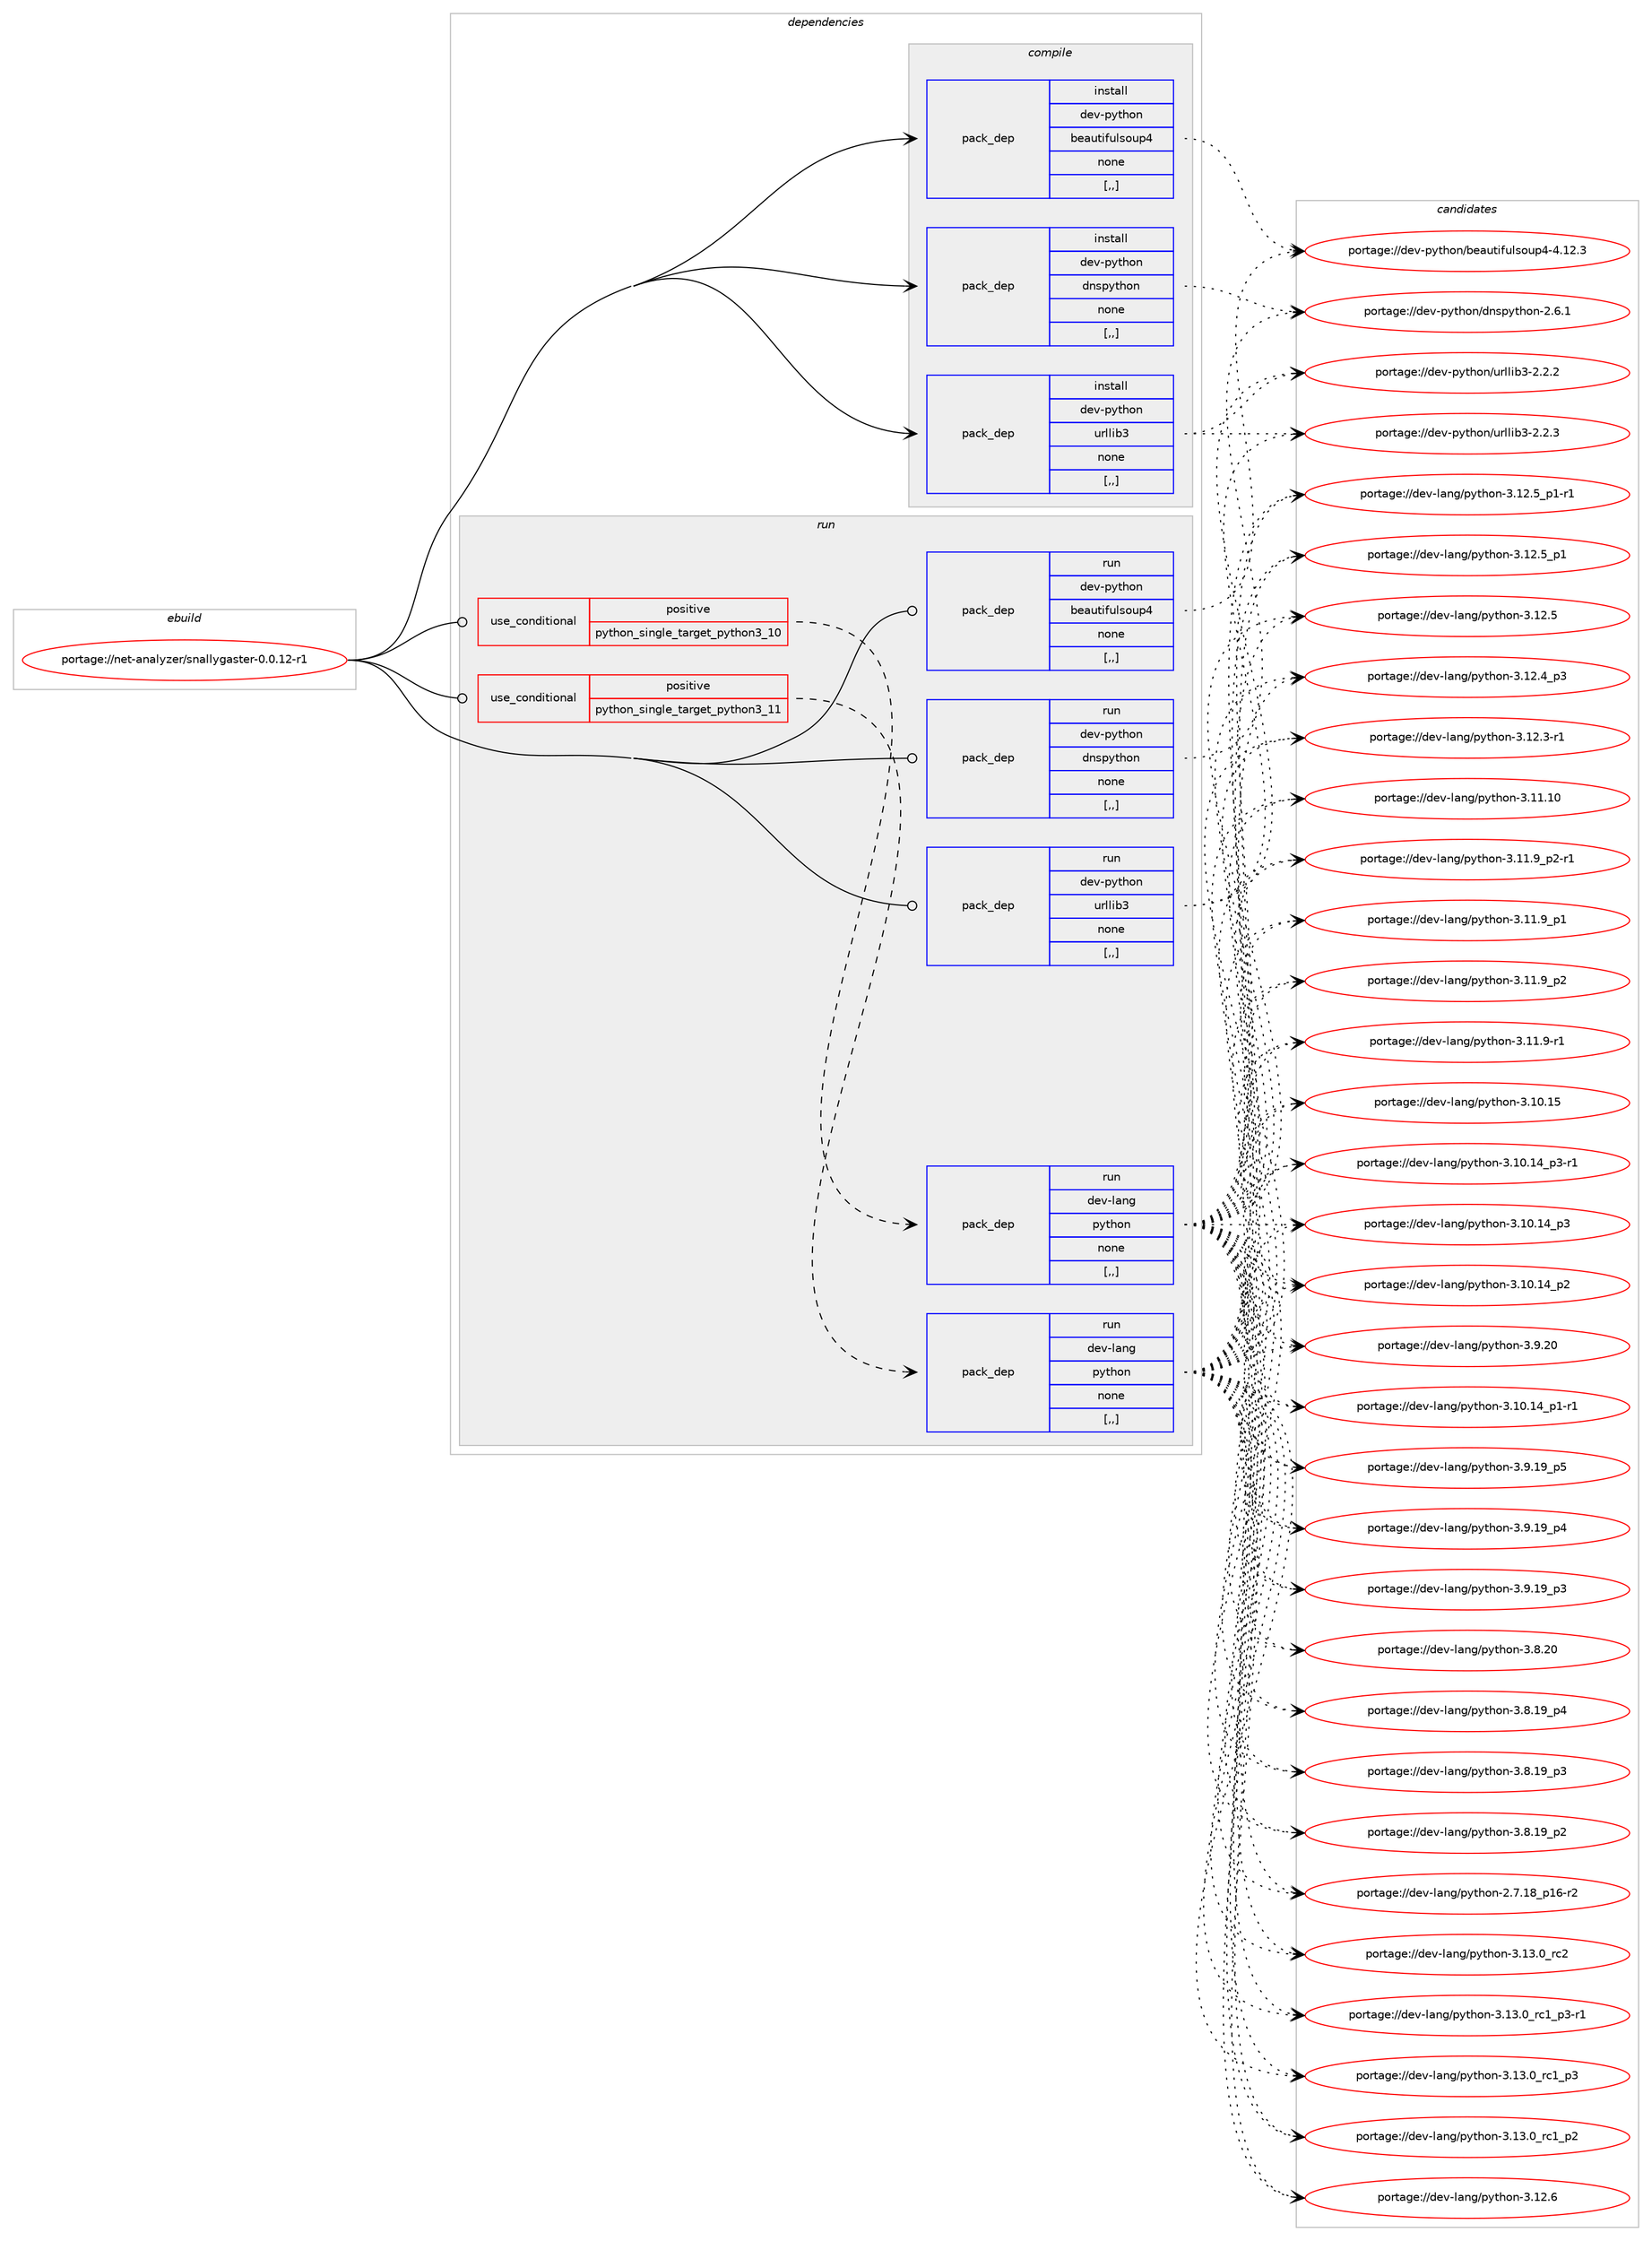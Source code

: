 digraph prolog {

# *************
# Graph options
# *************

newrank=true;
concentrate=true;
compound=true;
graph [rankdir=LR,fontname=Helvetica,fontsize=10,ranksep=1.5];#, ranksep=2.5, nodesep=0.2];
edge  [arrowhead=vee];
node  [fontname=Helvetica,fontsize=10];

# **********
# The ebuild
# **********

subgraph cluster_leftcol {
color=gray;
label=<<i>ebuild</i>>;
id [label="portage://net-analyzer/snallygaster-0.0.12-r1", color=red, width=4, href="../net-analyzer/snallygaster-0.0.12-r1.svg"];
}

# ****************
# The dependencies
# ****************

subgraph cluster_midcol {
color=gray;
label=<<i>dependencies</i>>;
subgraph cluster_compile {
fillcolor="#eeeeee";
style=filled;
label=<<i>compile</i>>;
subgraph pack624808 {
dependency853622 [label=<<TABLE BORDER="0" CELLBORDER="1" CELLSPACING="0" CELLPADDING="4" WIDTH="220"><TR><TD ROWSPAN="6" CELLPADDING="30">pack_dep</TD></TR><TR><TD WIDTH="110">install</TD></TR><TR><TD>dev-python</TD></TR><TR><TD>beautifulsoup4</TD></TR><TR><TD>none</TD></TR><TR><TD>[,,]</TD></TR></TABLE>>, shape=none, color=blue];
}
id:e -> dependency853622:w [weight=20,style="solid",arrowhead="vee"];
subgraph pack624809 {
dependency853623 [label=<<TABLE BORDER="0" CELLBORDER="1" CELLSPACING="0" CELLPADDING="4" WIDTH="220"><TR><TD ROWSPAN="6" CELLPADDING="30">pack_dep</TD></TR><TR><TD WIDTH="110">install</TD></TR><TR><TD>dev-python</TD></TR><TR><TD>dnspython</TD></TR><TR><TD>none</TD></TR><TR><TD>[,,]</TD></TR></TABLE>>, shape=none, color=blue];
}
id:e -> dependency853623:w [weight=20,style="solid",arrowhead="vee"];
subgraph pack624810 {
dependency853624 [label=<<TABLE BORDER="0" CELLBORDER="1" CELLSPACING="0" CELLPADDING="4" WIDTH="220"><TR><TD ROWSPAN="6" CELLPADDING="30">pack_dep</TD></TR><TR><TD WIDTH="110">install</TD></TR><TR><TD>dev-python</TD></TR><TR><TD>urllib3</TD></TR><TR><TD>none</TD></TR><TR><TD>[,,]</TD></TR></TABLE>>, shape=none, color=blue];
}
id:e -> dependency853624:w [weight=20,style="solid",arrowhead="vee"];
}
subgraph cluster_compileandrun {
fillcolor="#eeeeee";
style=filled;
label=<<i>compile and run</i>>;
}
subgraph cluster_run {
fillcolor="#eeeeee";
style=filled;
label=<<i>run</i>>;
subgraph cond222461 {
dependency853625 [label=<<TABLE BORDER="0" CELLBORDER="1" CELLSPACING="0" CELLPADDING="4"><TR><TD ROWSPAN="3" CELLPADDING="10">use_conditional</TD></TR><TR><TD>positive</TD></TR><TR><TD>python_single_target_python3_10</TD></TR></TABLE>>, shape=none, color=red];
subgraph pack624811 {
dependency853626 [label=<<TABLE BORDER="0" CELLBORDER="1" CELLSPACING="0" CELLPADDING="4" WIDTH="220"><TR><TD ROWSPAN="6" CELLPADDING="30">pack_dep</TD></TR><TR><TD WIDTH="110">run</TD></TR><TR><TD>dev-lang</TD></TR><TR><TD>python</TD></TR><TR><TD>none</TD></TR><TR><TD>[,,]</TD></TR></TABLE>>, shape=none, color=blue];
}
dependency853625:e -> dependency853626:w [weight=20,style="dashed",arrowhead="vee"];
}
id:e -> dependency853625:w [weight=20,style="solid",arrowhead="odot"];
subgraph cond222462 {
dependency853627 [label=<<TABLE BORDER="0" CELLBORDER="1" CELLSPACING="0" CELLPADDING="4"><TR><TD ROWSPAN="3" CELLPADDING="10">use_conditional</TD></TR><TR><TD>positive</TD></TR><TR><TD>python_single_target_python3_11</TD></TR></TABLE>>, shape=none, color=red];
subgraph pack624812 {
dependency853628 [label=<<TABLE BORDER="0" CELLBORDER="1" CELLSPACING="0" CELLPADDING="4" WIDTH="220"><TR><TD ROWSPAN="6" CELLPADDING="30">pack_dep</TD></TR><TR><TD WIDTH="110">run</TD></TR><TR><TD>dev-lang</TD></TR><TR><TD>python</TD></TR><TR><TD>none</TD></TR><TR><TD>[,,]</TD></TR></TABLE>>, shape=none, color=blue];
}
dependency853627:e -> dependency853628:w [weight=20,style="dashed",arrowhead="vee"];
}
id:e -> dependency853627:w [weight=20,style="solid",arrowhead="odot"];
subgraph pack624813 {
dependency853629 [label=<<TABLE BORDER="0" CELLBORDER="1" CELLSPACING="0" CELLPADDING="4" WIDTH="220"><TR><TD ROWSPAN="6" CELLPADDING="30">pack_dep</TD></TR><TR><TD WIDTH="110">run</TD></TR><TR><TD>dev-python</TD></TR><TR><TD>beautifulsoup4</TD></TR><TR><TD>none</TD></TR><TR><TD>[,,]</TD></TR></TABLE>>, shape=none, color=blue];
}
id:e -> dependency853629:w [weight=20,style="solid",arrowhead="odot"];
subgraph pack624814 {
dependency853630 [label=<<TABLE BORDER="0" CELLBORDER="1" CELLSPACING="0" CELLPADDING="4" WIDTH="220"><TR><TD ROWSPAN="6" CELLPADDING="30">pack_dep</TD></TR><TR><TD WIDTH="110">run</TD></TR><TR><TD>dev-python</TD></TR><TR><TD>dnspython</TD></TR><TR><TD>none</TD></TR><TR><TD>[,,]</TD></TR></TABLE>>, shape=none, color=blue];
}
id:e -> dependency853630:w [weight=20,style="solid",arrowhead="odot"];
subgraph pack624815 {
dependency853631 [label=<<TABLE BORDER="0" CELLBORDER="1" CELLSPACING="0" CELLPADDING="4" WIDTH="220"><TR><TD ROWSPAN="6" CELLPADDING="30">pack_dep</TD></TR><TR><TD WIDTH="110">run</TD></TR><TR><TD>dev-python</TD></TR><TR><TD>urllib3</TD></TR><TR><TD>none</TD></TR><TR><TD>[,,]</TD></TR></TABLE>>, shape=none, color=blue];
}
id:e -> dependency853631:w [weight=20,style="solid",arrowhead="odot"];
}
}

# **************
# The candidates
# **************

subgraph cluster_choices {
rank=same;
color=gray;
label=<<i>candidates</i>>;

subgraph choice624808 {
color=black;
nodesep=1;
choice100101118451121211161041111104798101971171161051021171081151111171125245524649504651 [label="portage://dev-python/beautifulsoup4-4.12.3", color=red, width=4,href="../dev-python/beautifulsoup4-4.12.3.svg"];
dependency853622:e -> choice100101118451121211161041111104798101971171161051021171081151111171125245524649504651:w [style=dotted,weight="100"];
}
subgraph choice624809 {
color=black;
nodesep=1;
choice1001011184511212111610411111047100110115112121116104111110455046544649 [label="portage://dev-python/dnspython-2.6.1", color=red, width=4,href="../dev-python/dnspython-2.6.1.svg"];
dependency853623:e -> choice1001011184511212111610411111047100110115112121116104111110455046544649:w [style=dotted,weight="100"];
}
subgraph choice624810 {
color=black;
nodesep=1;
choice10010111845112121116104111110471171141081081059851455046504651 [label="portage://dev-python/urllib3-2.2.3", color=red, width=4,href="../dev-python/urllib3-2.2.3.svg"];
choice10010111845112121116104111110471171141081081059851455046504650 [label="portage://dev-python/urllib3-2.2.2", color=red, width=4,href="../dev-python/urllib3-2.2.2.svg"];
dependency853624:e -> choice10010111845112121116104111110471171141081081059851455046504651:w [style=dotted,weight="100"];
dependency853624:e -> choice10010111845112121116104111110471171141081081059851455046504650:w [style=dotted,weight="100"];
}
subgraph choice624811 {
color=black;
nodesep=1;
choice10010111845108971101034711212111610411111045514649514648951149950 [label="portage://dev-lang/python-3.13.0_rc2", color=red, width=4,href="../dev-lang/python-3.13.0_rc2.svg"];
choice1001011184510897110103471121211161041111104551464951464895114994995112514511449 [label="portage://dev-lang/python-3.13.0_rc1_p3-r1", color=red, width=4,href="../dev-lang/python-3.13.0_rc1_p3-r1.svg"];
choice100101118451089711010347112121116104111110455146495146489511499499511251 [label="portage://dev-lang/python-3.13.0_rc1_p3", color=red, width=4,href="../dev-lang/python-3.13.0_rc1_p3.svg"];
choice100101118451089711010347112121116104111110455146495146489511499499511250 [label="portage://dev-lang/python-3.13.0_rc1_p2", color=red, width=4,href="../dev-lang/python-3.13.0_rc1_p2.svg"];
choice10010111845108971101034711212111610411111045514649504654 [label="portage://dev-lang/python-3.12.6", color=red, width=4,href="../dev-lang/python-3.12.6.svg"];
choice1001011184510897110103471121211161041111104551464950465395112494511449 [label="portage://dev-lang/python-3.12.5_p1-r1", color=red, width=4,href="../dev-lang/python-3.12.5_p1-r1.svg"];
choice100101118451089711010347112121116104111110455146495046539511249 [label="portage://dev-lang/python-3.12.5_p1", color=red, width=4,href="../dev-lang/python-3.12.5_p1.svg"];
choice10010111845108971101034711212111610411111045514649504653 [label="portage://dev-lang/python-3.12.5", color=red, width=4,href="../dev-lang/python-3.12.5.svg"];
choice100101118451089711010347112121116104111110455146495046529511251 [label="portage://dev-lang/python-3.12.4_p3", color=red, width=4,href="../dev-lang/python-3.12.4_p3.svg"];
choice100101118451089711010347112121116104111110455146495046514511449 [label="portage://dev-lang/python-3.12.3-r1", color=red, width=4,href="../dev-lang/python-3.12.3-r1.svg"];
choice1001011184510897110103471121211161041111104551464949464948 [label="portage://dev-lang/python-3.11.10", color=red, width=4,href="../dev-lang/python-3.11.10.svg"];
choice1001011184510897110103471121211161041111104551464949465795112504511449 [label="portage://dev-lang/python-3.11.9_p2-r1", color=red, width=4,href="../dev-lang/python-3.11.9_p2-r1.svg"];
choice100101118451089711010347112121116104111110455146494946579511250 [label="portage://dev-lang/python-3.11.9_p2", color=red, width=4,href="../dev-lang/python-3.11.9_p2.svg"];
choice100101118451089711010347112121116104111110455146494946579511249 [label="portage://dev-lang/python-3.11.9_p1", color=red, width=4,href="../dev-lang/python-3.11.9_p1.svg"];
choice100101118451089711010347112121116104111110455146494946574511449 [label="portage://dev-lang/python-3.11.9-r1", color=red, width=4,href="../dev-lang/python-3.11.9-r1.svg"];
choice1001011184510897110103471121211161041111104551464948464953 [label="portage://dev-lang/python-3.10.15", color=red, width=4,href="../dev-lang/python-3.10.15.svg"];
choice100101118451089711010347112121116104111110455146494846495295112514511449 [label="portage://dev-lang/python-3.10.14_p3-r1", color=red, width=4,href="../dev-lang/python-3.10.14_p3-r1.svg"];
choice10010111845108971101034711212111610411111045514649484649529511251 [label="portage://dev-lang/python-3.10.14_p3", color=red, width=4,href="../dev-lang/python-3.10.14_p3.svg"];
choice10010111845108971101034711212111610411111045514649484649529511250 [label="portage://dev-lang/python-3.10.14_p2", color=red, width=4,href="../dev-lang/python-3.10.14_p2.svg"];
choice100101118451089711010347112121116104111110455146494846495295112494511449 [label="portage://dev-lang/python-3.10.14_p1-r1", color=red, width=4,href="../dev-lang/python-3.10.14_p1-r1.svg"];
choice10010111845108971101034711212111610411111045514657465048 [label="portage://dev-lang/python-3.9.20", color=red, width=4,href="../dev-lang/python-3.9.20.svg"];
choice100101118451089711010347112121116104111110455146574649579511253 [label="portage://dev-lang/python-3.9.19_p5", color=red, width=4,href="../dev-lang/python-3.9.19_p5.svg"];
choice100101118451089711010347112121116104111110455146574649579511252 [label="portage://dev-lang/python-3.9.19_p4", color=red, width=4,href="../dev-lang/python-3.9.19_p4.svg"];
choice100101118451089711010347112121116104111110455146574649579511251 [label="portage://dev-lang/python-3.9.19_p3", color=red, width=4,href="../dev-lang/python-3.9.19_p3.svg"];
choice10010111845108971101034711212111610411111045514656465048 [label="portage://dev-lang/python-3.8.20", color=red, width=4,href="../dev-lang/python-3.8.20.svg"];
choice100101118451089711010347112121116104111110455146564649579511252 [label="portage://dev-lang/python-3.8.19_p4", color=red, width=4,href="../dev-lang/python-3.8.19_p4.svg"];
choice100101118451089711010347112121116104111110455146564649579511251 [label="portage://dev-lang/python-3.8.19_p3", color=red, width=4,href="../dev-lang/python-3.8.19_p3.svg"];
choice100101118451089711010347112121116104111110455146564649579511250 [label="portage://dev-lang/python-3.8.19_p2", color=red, width=4,href="../dev-lang/python-3.8.19_p2.svg"];
choice100101118451089711010347112121116104111110455046554649569511249544511450 [label="portage://dev-lang/python-2.7.18_p16-r2", color=red, width=4,href="../dev-lang/python-2.7.18_p16-r2.svg"];
dependency853626:e -> choice10010111845108971101034711212111610411111045514649514648951149950:w [style=dotted,weight="100"];
dependency853626:e -> choice1001011184510897110103471121211161041111104551464951464895114994995112514511449:w [style=dotted,weight="100"];
dependency853626:e -> choice100101118451089711010347112121116104111110455146495146489511499499511251:w [style=dotted,weight="100"];
dependency853626:e -> choice100101118451089711010347112121116104111110455146495146489511499499511250:w [style=dotted,weight="100"];
dependency853626:e -> choice10010111845108971101034711212111610411111045514649504654:w [style=dotted,weight="100"];
dependency853626:e -> choice1001011184510897110103471121211161041111104551464950465395112494511449:w [style=dotted,weight="100"];
dependency853626:e -> choice100101118451089711010347112121116104111110455146495046539511249:w [style=dotted,weight="100"];
dependency853626:e -> choice10010111845108971101034711212111610411111045514649504653:w [style=dotted,weight="100"];
dependency853626:e -> choice100101118451089711010347112121116104111110455146495046529511251:w [style=dotted,weight="100"];
dependency853626:e -> choice100101118451089711010347112121116104111110455146495046514511449:w [style=dotted,weight="100"];
dependency853626:e -> choice1001011184510897110103471121211161041111104551464949464948:w [style=dotted,weight="100"];
dependency853626:e -> choice1001011184510897110103471121211161041111104551464949465795112504511449:w [style=dotted,weight="100"];
dependency853626:e -> choice100101118451089711010347112121116104111110455146494946579511250:w [style=dotted,weight="100"];
dependency853626:e -> choice100101118451089711010347112121116104111110455146494946579511249:w [style=dotted,weight="100"];
dependency853626:e -> choice100101118451089711010347112121116104111110455146494946574511449:w [style=dotted,weight="100"];
dependency853626:e -> choice1001011184510897110103471121211161041111104551464948464953:w [style=dotted,weight="100"];
dependency853626:e -> choice100101118451089711010347112121116104111110455146494846495295112514511449:w [style=dotted,weight="100"];
dependency853626:e -> choice10010111845108971101034711212111610411111045514649484649529511251:w [style=dotted,weight="100"];
dependency853626:e -> choice10010111845108971101034711212111610411111045514649484649529511250:w [style=dotted,weight="100"];
dependency853626:e -> choice100101118451089711010347112121116104111110455146494846495295112494511449:w [style=dotted,weight="100"];
dependency853626:e -> choice10010111845108971101034711212111610411111045514657465048:w [style=dotted,weight="100"];
dependency853626:e -> choice100101118451089711010347112121116104111110455146574649579511253:w [style=dotted,weight="100"];
dependency853626:e -> choice100101118451089711010347112121116104111110455146574649579511252:w [style=dotted,weight="100"];
dependency853626:e -> choice100101118451089711010347112121116104111110455146574649579511251:w [style=dotted,weight="100"];
dependency853626:e -> choice10010111845108971101034711212111610411111045514656465048:w [style=dotted,weight="100"];
dependency853626:e -> choice100101118451089711010347112121116104111110455146564649579511252:w [style=dotted,weight="100"];
dependency853626:e -> choice100101118451089711010347112121116104111110455146564649579511251:w [style=dotted,weight="100"];
dependency853626:e -> choice100101118451089711010347112121116104111110455146564649579511250:w [style=dotted,weight="100"];
dependency853626:e -> choice100101118451089711010347112121116104111110455046554649569511249544511450:w [style=dotted,weight="100"];
}
subgraph choice624812 {
color=black;
nodesep=1;
choice10010111845108971101034711212111610411111045514649514648951149950 [label="portage://dev-lang/python-3.13.0_rc2", color=red, width=4,href="../dev-lang/python-3.13.0_rc2.svg"];
choice1001011184510897110103471121211161041111104551464951464895114994995112514511449 [label="portage://dev-lang/python-3.13.0_rc1_p3-r1", color=red, width=4,href="../dev-lang/python-3.13.0_rc1_p3-r1.svg"];
choice100101118451089711010347112121116104111110455146495146489511499499511251 [label="portage://dev-lang/python-3.13.0_rc1_p3", color=red, width=4,href="../dev-lang/python-3.13.0_rc1_p3.svg"];
choice100101118451089711010347112121116104111110455146495146489511499499511250 [label="portage://dev-lang/python-3.13.0_rc1_p2", color=red, width=4,href="../dev-lang/python-3.13.0_rc1_p2.svg"];
choice10010111845108971101034711212111610411111045514649504654 [label="portage://dev-lang/python-3.12.6", color=red, width=4,href="../dev-lang/python-3.12.6.svg"];
choice1001011184510897110103471121211161041111104551464950465395112494511449 [label="portage://dev-lang/python-3.12.5_p1-r1", color=red, width=4,href="../dev-lang/python-3.12.5_p1-r1.svg"];
choice100101118451089711010347112121116104111110455146495046539511249 [label="portage://dev-lang/python-3.12.5_p1", color=red, width=4,href="../dev-lang/python-3.12.5_p1.svg"];
choice10010111845108971101034711212111610411111045514649504653 [label="portage://dev-lang/python-3.12.5", color=red, width=4,href="../dev-lang/python-3.12.5.svg"];
choice100101118451089711010347112121116104111110455146495046529511251 [label="portage://dev-lang/python-3.12.4_p3", color=red, width=4,href="../dev-lang/python-3.12.4_p3.svg"];
choice100101118451089711010347112121116104111110455146495046514511449 [label="portage://dev-lang/python-3.12.3-r1", color=red, width=4,href="../dev-lang/python-3.12.3-r1.svg"];
choice1001011184510897110103471121211161041111104551464949464948 [label="portage://dev-lang/python-3.11.10", color=red, width=4,href="../dev-lang/python-3.11.10.svg"];
choice1001011184510897110103471121211161041111104551464949465795112504511449 [label="portage://dev-lang/python-3.11.9_p2-r1", color=red, width=4,href="../dev-lang/python-3.11.9_p2-r1.svg"];
choice100101118451089711010347112121116104111110455146494946579511250 [label="portage://dev-lang/python-3.11.9_p2", color=red, width=4,href="../dev-lang/python-3.11.9_p2.svg"];
choice100101118451089711010347112121116104111110455146494946579511249 [label="portage://dev-lang/python-3.11.9_p1", color=red, width=4,href="../dev-lang/python-3.11.9_p1.svg"];
choice100101118451089711010347112121116104111110455146494946574511449 [label="portage://dev-lang/python-3.11.9-r1", color=red, width=4,href="../dev-lang/python-3.11.9-r1.svg"];
choice1001011184510897110103471121211161041111104551464948464953 [label="portage://dev-lang/python-3.10.15", color=red, width=4,href="../dev-lang/python-3.10.15.svg"];
choice100101118451089711010347112121116104111110455146494846495295112514511449 [label="portage://dev-lang/python-3.10.14_p3-r1", color=red, width=4,href="../dev-lang/python-3.10.14_p3-r1.svg"];
choice10010111845108971101034711212111610411111045514649484649529511251 [label="portage://dev-lang/python-3.10.14_p3", color=red, width=4,href="../dev-lang/python-3.10.14_p3.svg"];
choice10010111845108971101034711212111610411111045514649484649529511250 [label="portage://dev-lang/python-3.10.14_p2", color=red, width=4,href="../dev-lang/python-3.10.14_p2.svg"];
choice100101118451089711010347112121116104111110455146494846495295112494511449 [label="portage://dev-lang/python-3.10.14_p1-r1", color=red, width=4,href="../dev-lang/python-3.10.14_p1-r1.svg"];
choice10010111845108971101034711212111610411111045514657465048 [label="portage://dev-lang/python-3.9.20", color=red, width=4,href="../dev-lang/python-3.9.20.svg"];
choice100101118451089711010347112121116104111110455146574649579511253 [label="portage://dev-lang/python-3.9.19_p5", color=red, width=4,href="../dev-lang/python-3.9.19_p5.svg"];
choice100101118451089711010347112121116104111110455146574649579511252 [label="portage://dev-lang/python-3.9.19_p4", color=red, width=4,href="../dev-lang/python-3.9.19_p4.svg"];
choice100101118451089711010347112121116104111110455146574649579511251 [label="portage://dev-lang/python-3.9.19_p3", color=red, width=4,href="../dev-lang/python-3.9.19_p3.svg"];
choice10010111845108971101034711212111610411111045514656465048 [label="portage://dev-lang/python-3.8.20", color=red, width=4,href="../dev-lang/python-3.8.20.svg"];
choice100101118451089711010347112121116104111110455146564649579511252 [label="portage://dev-lang/python-3.8.19_p4", color=red, width=4,href="../dev-lang/python-3.8.19_p4.svg"];
choice100101118451089711010347112121116104111110455146564649579511251 [label="portage://dev-lang/python-3.8.19_p3", color=red, width=4,href="../dev-lang/python-3.8.19_p3.svg"];
choice100101118451089711010347112121116104111110455146564649579511250 [label="portage://dev-lang/python-3.8.19_p2", color=red, width=4,href="../dev-lang/python-3.8.19_p2.svg"];
choice100101118451089711010347112121116104111110455046554649569511249544511450 [label="portage://dev-lang/python-2.7.18_p16-r2", color=red, width=4,href="../dev-lang/python-2.7.18_p16-r2.svg"];
dependency853628:e -> choice10010111845108971101034711212111610411111045514649514648951149950:w [style=dotted,weight="100"];
dependency853628:e -> choice1001011184510897110103471121211161041111104551464951464895114994995112514511449:w [style=dotted,weight="100"];
dependency853628:e -> choice100101118451089711010347112121116104111110455146495146489511499499511251:w [style=dotted,weight="100"];
dependency853628:e -> choice100101118451089711010347112121116104111110455146495146489511499499511250:w [style=dotted,weight="100"];
dependency853628:e -> choice10010111845108971101034711212111610411111045514649504654:w [style=dotted,weight="100"];
dependency853628:e -> choice1001011184510897110103471121211161041111104551464950465395112494511449:w [style=dotted,weight="100"];
dependency853628:e -> choice100101118451089711010347112121116104111110455146495046539511249:w [style=dotted,weight="100"];
dependency853628:e -> choice10010111845108971101034711212111610411111045514649504653:w [style=dotted,weight="100"];
dependency853628:e -> choice100101118451089711010347112121116104111110455146495046529511251:w [style=dotted,weight="100"];
dependency853628:e -> choice100101118451089711010347112121116104111110455146495046514511449:w [style=dotted,weight="100"];
dependency853628:e -> choice1001011184510897110103471121211161041111104551464949464948:w [style=dotted,weight="100"];
dependency853628:e -> choice1001011184510897110103471121211161041111104551464949465795112504511449:w [style=dotted,weight="100"];
dependency853628:e -> choice100101118451089711010347112121116104111110455146494946579511250:w [style=dotted,weight="100"];
dependency853628:e -> choice100101118451089711010347112121116104111110455146494946579511249:w [style=dotted,weight="100"];
dependency853628:e -> choice100101118451089711010347112121116104111110455146494946574511449:w [style=dotted,weight="100"];
dependency853628:e -> choice1001011184510897110103471121211161041111104551464948464953:w [style=dotted,weight="100"];
dependency853628:e -> choice100101118451089711010347112121116104111110455146494846495295112514511449:w [style=dotted,weight="100"];
dependency853628:e -> choice10010111845108971101034711212111610411111045514649484649529511251:w [style=dotted,weight="100"];
dependency853628:e -> choice10010111845108971101034711212111610411111045514649484649529511250:w [style=dotted,weight="100"];
dependency853628:e -> choice100101118451089711010347112121116104111110455146494846495295112494511449:w [style=dotted,weight="100"];
dependency853628:e -> choice10010111845108971101034711212111610411111045514657465048:w [style=dotted,weight="100"];
dependency853628:e -> choice100101118451089711010347112121116104111110455146574649579511253:w [style=dotted,weight="100"];
dependency853628:e -> choice100101118451089711010347112121116104111110455146574649579511252:w [style=dotted,weight="100"];
dependency853628:e -> choice100101118451089711010347112121116104111110455146574649579511251:w [style=dotted,weight="100"];
dependency853628:e -> choice10010111845108971101034711212111610411111045514656465048:w [style=dotted,weight="100"];
dependency853628:e -> choice100101118451089711010347112121116104111110455146564649579511252:w [style=dotted,weight="100"];
dependency853628:e -> choice100101118451089711010347112121116104111110455146564649579511251:w [style=dotted,weight="100"];
dependency853628:e -> choice100101118451089711010347112121116104111110455146564649579511250:w [style=dotted,weight="100"];
dependency853628:e -> choice100101118451089711010347112121116104111110455046554649569511249544511450:w [style=dotted,weight="100"];
}
subgraph choice624813 {
color=black;
nodesep=1;
choice100101118451121211161041111104798101971171161051021171081151111171125245524649504651 [label="portage://dev-python/beautifulsoup4-4.12.3", color=red, width=4,href="../dev-python/beautifulsoup4-4.12.3.svg"];
dependency853629:e -> choice100101118451121211161041111104798101971171161051021171081151111171125245524649504651:w [style=dotted,weight="100"];
}
subgraph choice624814 {
color=black;
nodesep=1;
choice1001011184511212111610411111047100110115112121116104111110455046544649 [label="portage://dev-python/dnspython-2.6.1", color=red, width=4,href="../dev-python/dnspython-2.6.1.svg"];
dependency853630:e -> choice1001011184511212111610411111047100110115112121116104111110455046544649:w [style=dotted,weight="100"];
}
subgraph choice624815 {
color=black;
nodesep=1;
choice10010111845112121116104111110471171141081081059851455046504651 [label="portage://dev-python/urllib3-2.2.3", color=red, width=4,href="../dev-python/urllib3-2.2.3.svg"];
choice10010111845112121116104111110471171141081081059851455046504650 [label="portage://dev-python/urllib3-2.2.2", color=red, width=4,href="../dev-python/urllib3-2.2.2.svg"];
dependency853631:e -> choice10010111845112121116104111110471171141081081059851455046504651:w [style=dotted,weight="100"];
dependency853631:e -> choice10010111845112121116104111110471171141081081059851455046504650:w [style=dotted,weight="100"];
}
}

}
